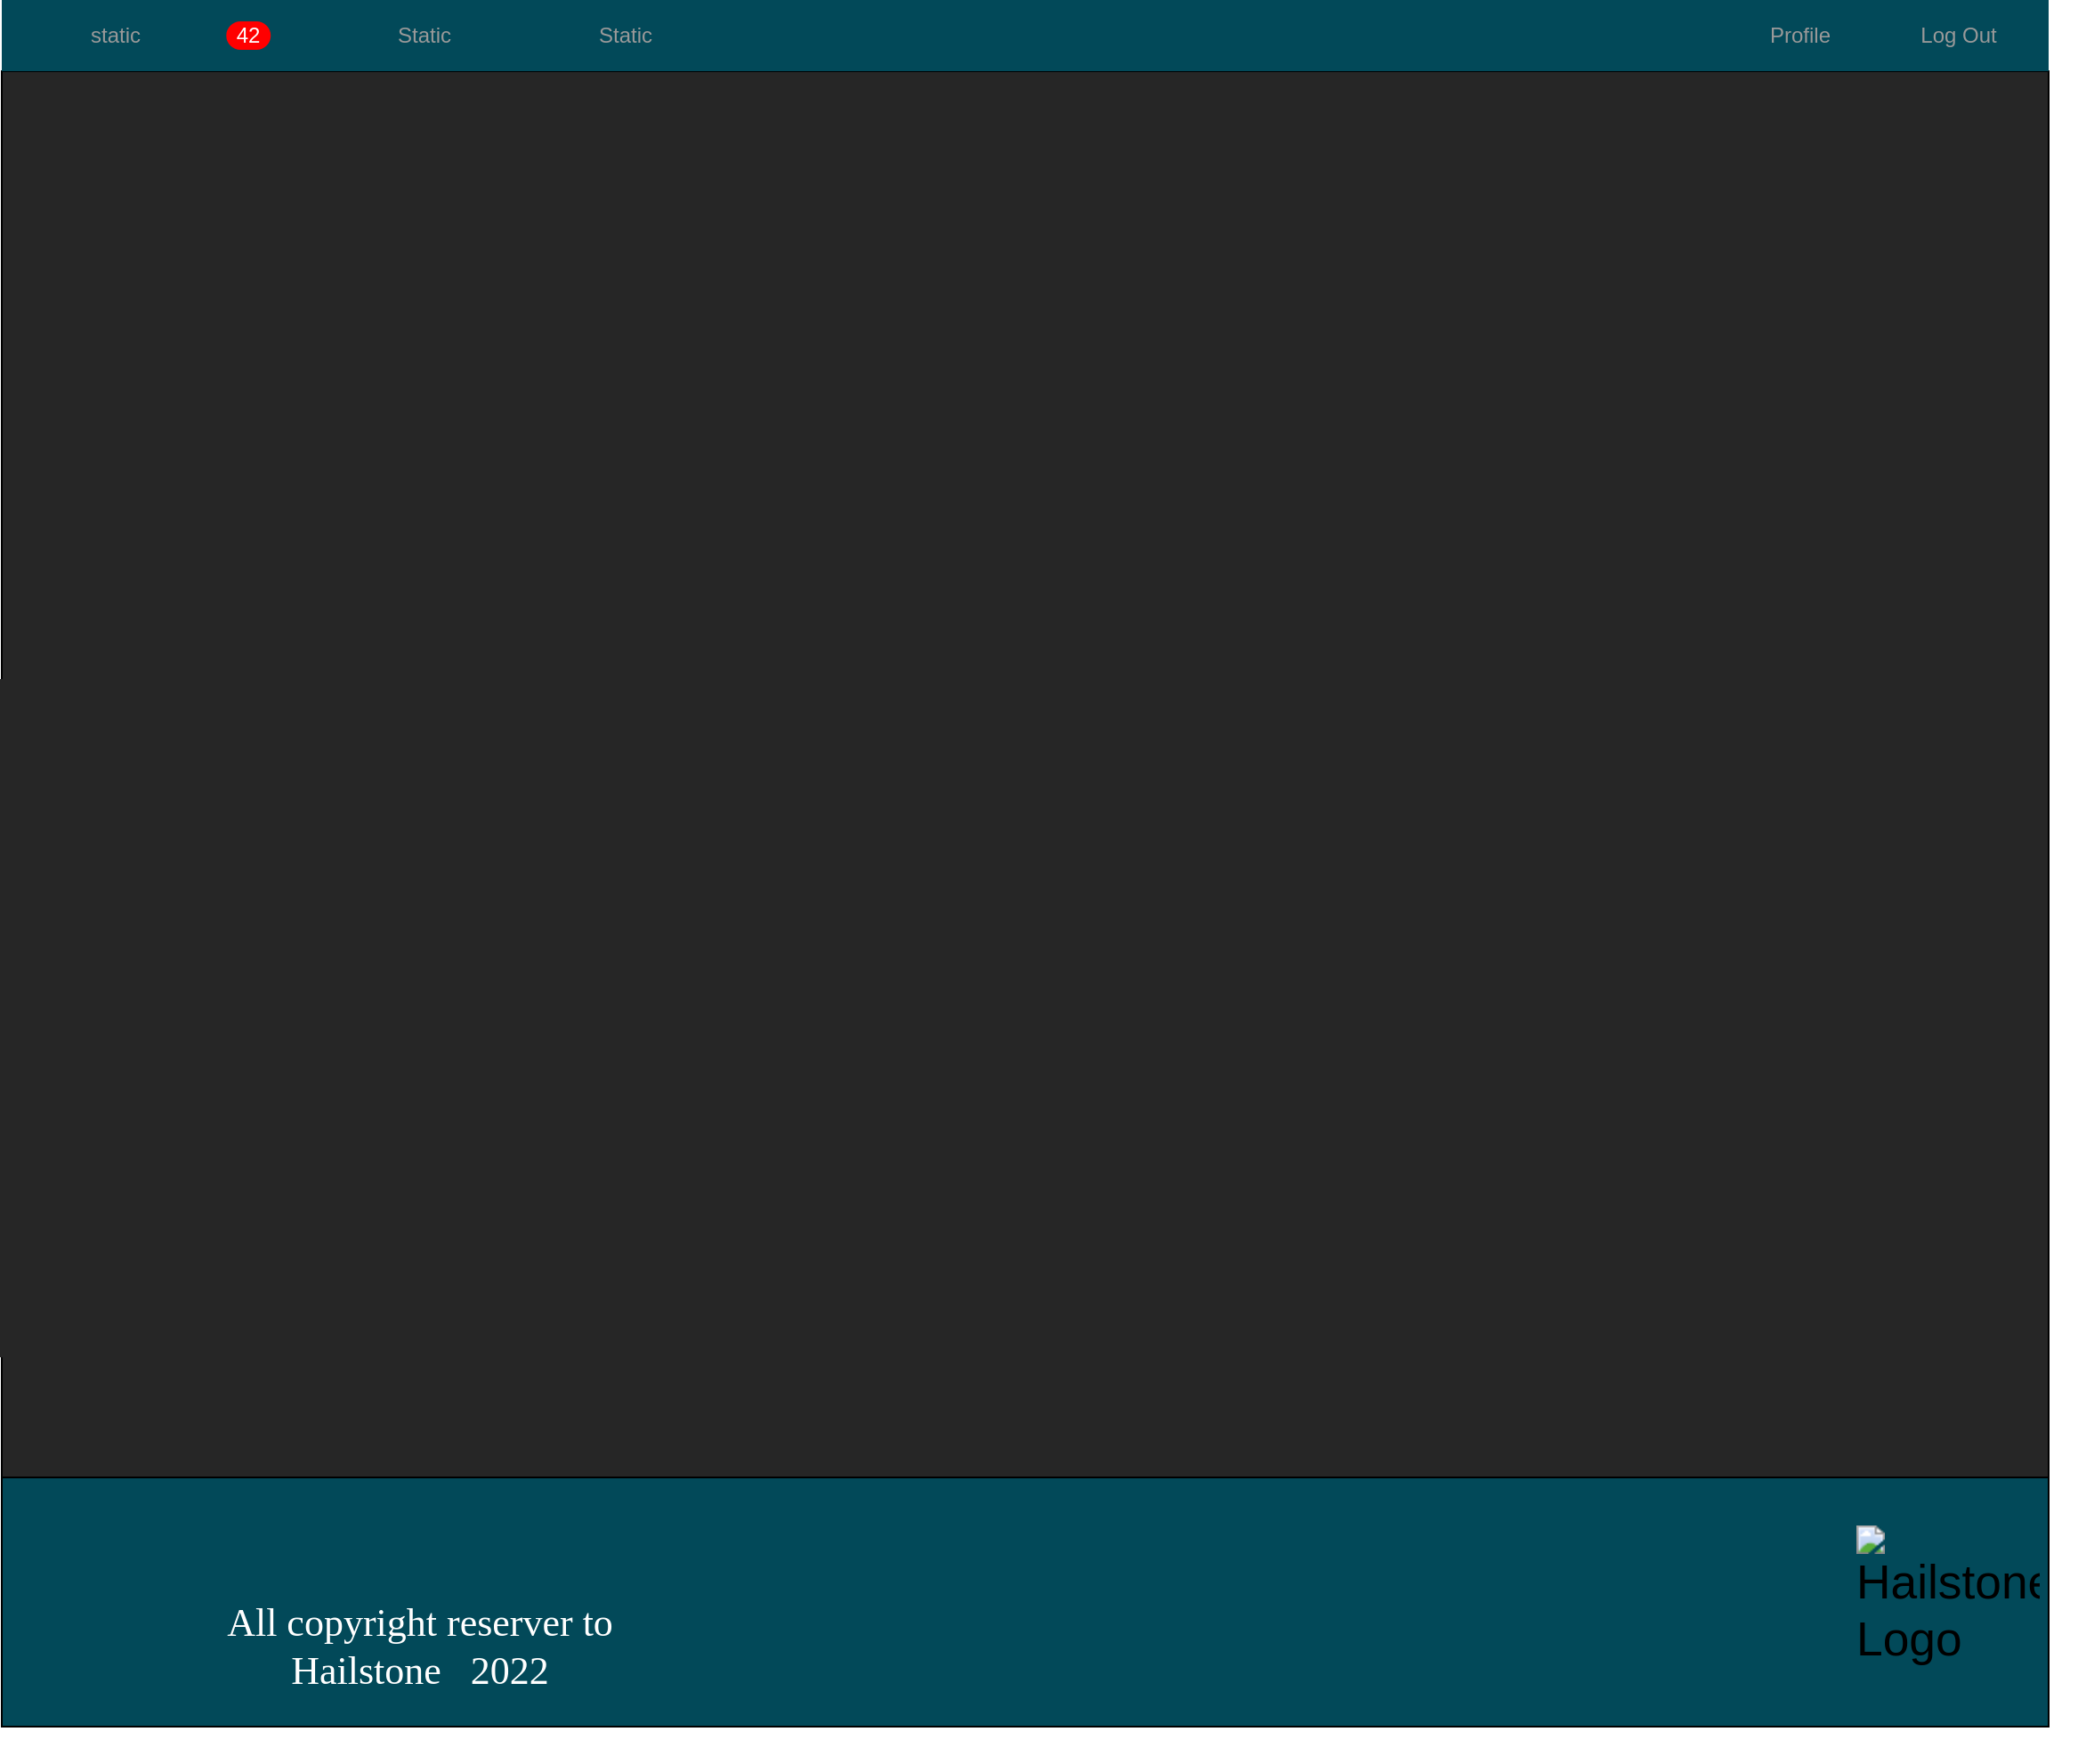 <mxfile version="19.0.2" type="device"><diagram name="Page-1" id="c9db0220-8083-56f3-ca83-edcdcd058819"><mxGraphModel dx="2076" dy="1170" grid="1" gridSize="10" guides="1" tooltips="1" connect="1" arrows="1" fold="1" page="1" pageScale="1.5" pageWidth="826" pageHeight="1169" background="none" math="0" shadow="0"><root><mxCell id="0" style=";html=1;"/><mxCell id="1" style=";html=1;" parent="0"/><mxCell id="XMA-OGGBUEvupd8yMzug-5" value="" style="rounded=0;whiteSpace=wrap;html=1;fillColor=#024959;" parent="1" vertex="1"><mxGeometry x="40" y="900" width="1150" height="140" as="geometry"/></mxCell><mxCell id="XMA-OGGBUEvupd8yMzug-19" value="All copyright reserver to Hailstone&amp;nbsp; &amp;nbsp;2022" style="text;html=1;strokeColor=none;fillColor=none;align=center;verticalAlign=middle;whiteSpace=wrap;rounded=0;shadow=0;glass=0;labelBackgroundColor=#024959;sketch=0;fontFamily=Verdana;fontSize=22;fontColor=#FFFFFF;" parent="1" vertex="1"><mxGeometry x="120" y="970" width="310" height="50" as="geometry"/></mxCell><mxCell id="XMA-OGGBUEvupd8yMzug-15" value="" style="rounded=0;whiteSpace=wrap;html=1;shadow=0;glass=0;labelBackgroundColor=#262626;sketch=0;fontFamily=Verdana;fontSize=44;fontColor=#FFFFFF;fillColor=#262626;" parent="1" vertex="1"><mxGeometry x="40" y="110" width="1150" height="790" as="geometry"/></mxCell><mxCell id="3d76a8aef4d5c911-1" value="" style="html=1;shadow=0;dashed=0;shape=mxgraph.bootstrap.rect;fillColor=#024959;strokeColor=none;whiteSpace=wrap;rounded=0;fontSize=12;fontColor=#000000;align=center;" parent="1" vertex="1"><mxGeometry x="40" y="70" width="1150" height="40" as="geometry"/></mxCell><mxCell id="3d76a8aef4d5c911-5" value="static" style="html=1;shadow=0;dashed=0;fillColor=none;strokeColor=none;shape=mxgraph.bootstrap.rect;fontColor=#999999;spacingRight=30;whiteSpace=wrap;" parent="3d76a8aef4d5c911-1" vertex="1"><mxGeometry x="-0.005" width="158.125" height="40" as="geometry"/></mxCell><mxCell id="3d76a8aef4d5c911-6" value="42" style="html=1;shadow=0;dashed=0;shape=mxgraph.bootstrap.rrect;rSize=8;fillColor=#ff0000;strokeColor=none;fontColor=#ffffff;whiteSpace=wrap;" parent="3d76a8aef4d5c911-5" vertex="1"><mxGeometry x="1" y="0.5" width="25" height="16" relative="1" as="geometry"><mxPoint x="-32" y="-8" as="offset"/></mxGeometry></mxCell><mxCell id="3d76a8aef4d5c911-7" value="Static" style="html=1;shadow=0;dashed=0;fillColor=none;strokeColor=none;shape=mxgraph.bootstrap.rect;fontColor=#999999;whiteSpace=wrap;" parent="3d76a8aef4d5c911-1" vertex="1"><mxGeometry x="180" width="115" height="40" as="geometry"/></mxCell><mxCell id="3d76a8aef4d5c911-8" value="Static" style="html=1;shadow=0;dashed=0;fillColor=none;strokeColor=none;shape=mxgraph.bootstrap.rect;fontColor=#999999;whiteSpace=wrap;" parent="3d76a8aef4d5c911-1" vertex="1"><mxGeometry x="300" width="100.625" height="40" as="geometry"/></mxCell><mxCell id="3d76a8aef4d5c911-9" value="Profile" style="html=1;shadow=0;dashed=0;fillColor=none;strokeColor=none;shape=mxgraph.bootstrap.rect;fontColor=#999999;whiteSpace=wrap;" parent="3d76a8aef4d5c911-1" vertex="1"><mxGeometry x="960" width="100.625" height="40" as="geometry"/></mxCell><mxCell id="3d76a8aef4d5c911-10" value="Log Out" style="html=1;shadow=0;dashed=0;fillColor=none;strokeColor=none;shape=mxgraph.bootstrap.rect;fontColor=#999999;whiteSpace=wrap;" parent="3d76a8aef4d5c911-1" vertex="1"><mxGeometry x="1049.375" width="100.625" height="40" as="geometry"/></mxCell><mxCell id="XMA-OGGBUEvupd8yMzug-13" value="&lt;b id=&quot;docs-internal-guid-cfa57a38-7fff-1076-22ab-f85fdc5d2701&quot; style=&quot;font-weight:normal;&quot;&gt;&lt;span style=&quot;font-size: 20pt; font-family: Arial; color: rgb(0, 0, 0); background-color: transparent; font-weight: 400; font-style: normal; font-variant: normal; text-decoration: none; vertical-align: baseline;&quot;&gt;&lt;span style=&quot;border:none;display:inline-block;overflow:hidden;width:103px;height:103px;&quot;&gt;&lt;img style=&quot;margin-left:0px;margin-top:0px;&quot; height=&quot;103&quot; width=&quot;103&quot; src=&quot;https://lh6.googleusercontent.com/ozx4x1zTU9RjWAcpHvIS1xz51xgacqBFWKMO08EkknHsJT-Py5yE7YXp74Hoyfsh_Spir7Bl0-PnGP9cezLaeUUH3IAiKRZ1H7K1XjNPa5TNxQCYtXUHkcgfYNhOhqtolT2HA-a_Yab46OKFoQ&quot; title=&quot;Hailstone&quot; alt=&quot;Hailstone Logo&quot;&gt;&lt;/span&gt;&lt;/span&gt;&lt;/b&gt;" style="text;whiteSpace=wrap;html=1;fontSize=44;fontFamily=Verdana;fontColor=#FFFFFF;" parent="1" vertex="1"><mxGeometry x="1080" y="920" width="130" height="140" as="geometry"/></mxCell><mxCell id="XMA-OGGBUEvupd8yMzug-18" value="" style="shape=image;html=1;verticalAlign=top;verticalLabelPosition=bottom;labelBackgroundColor=#ffffff;imageAspect=0;aspect=fixed;image=https://cdn0.iconfinder.com/data/icons/google-material-design-3-0/48/ic_copyright_48px-128.png;rounded=0;shadow=0;glass=0;sketch=0;fontFamily=Verdana;fontSize=22;fontColor=#FFFFFF;strokeColor=default;fillColor=#3ca6a6;" parent="1" vertex="1"><mxGeometry x="290" y="1000" width="10" height="10" as="geometry"/></mxCell></root></mxGraphModel></diagram></mxfile>